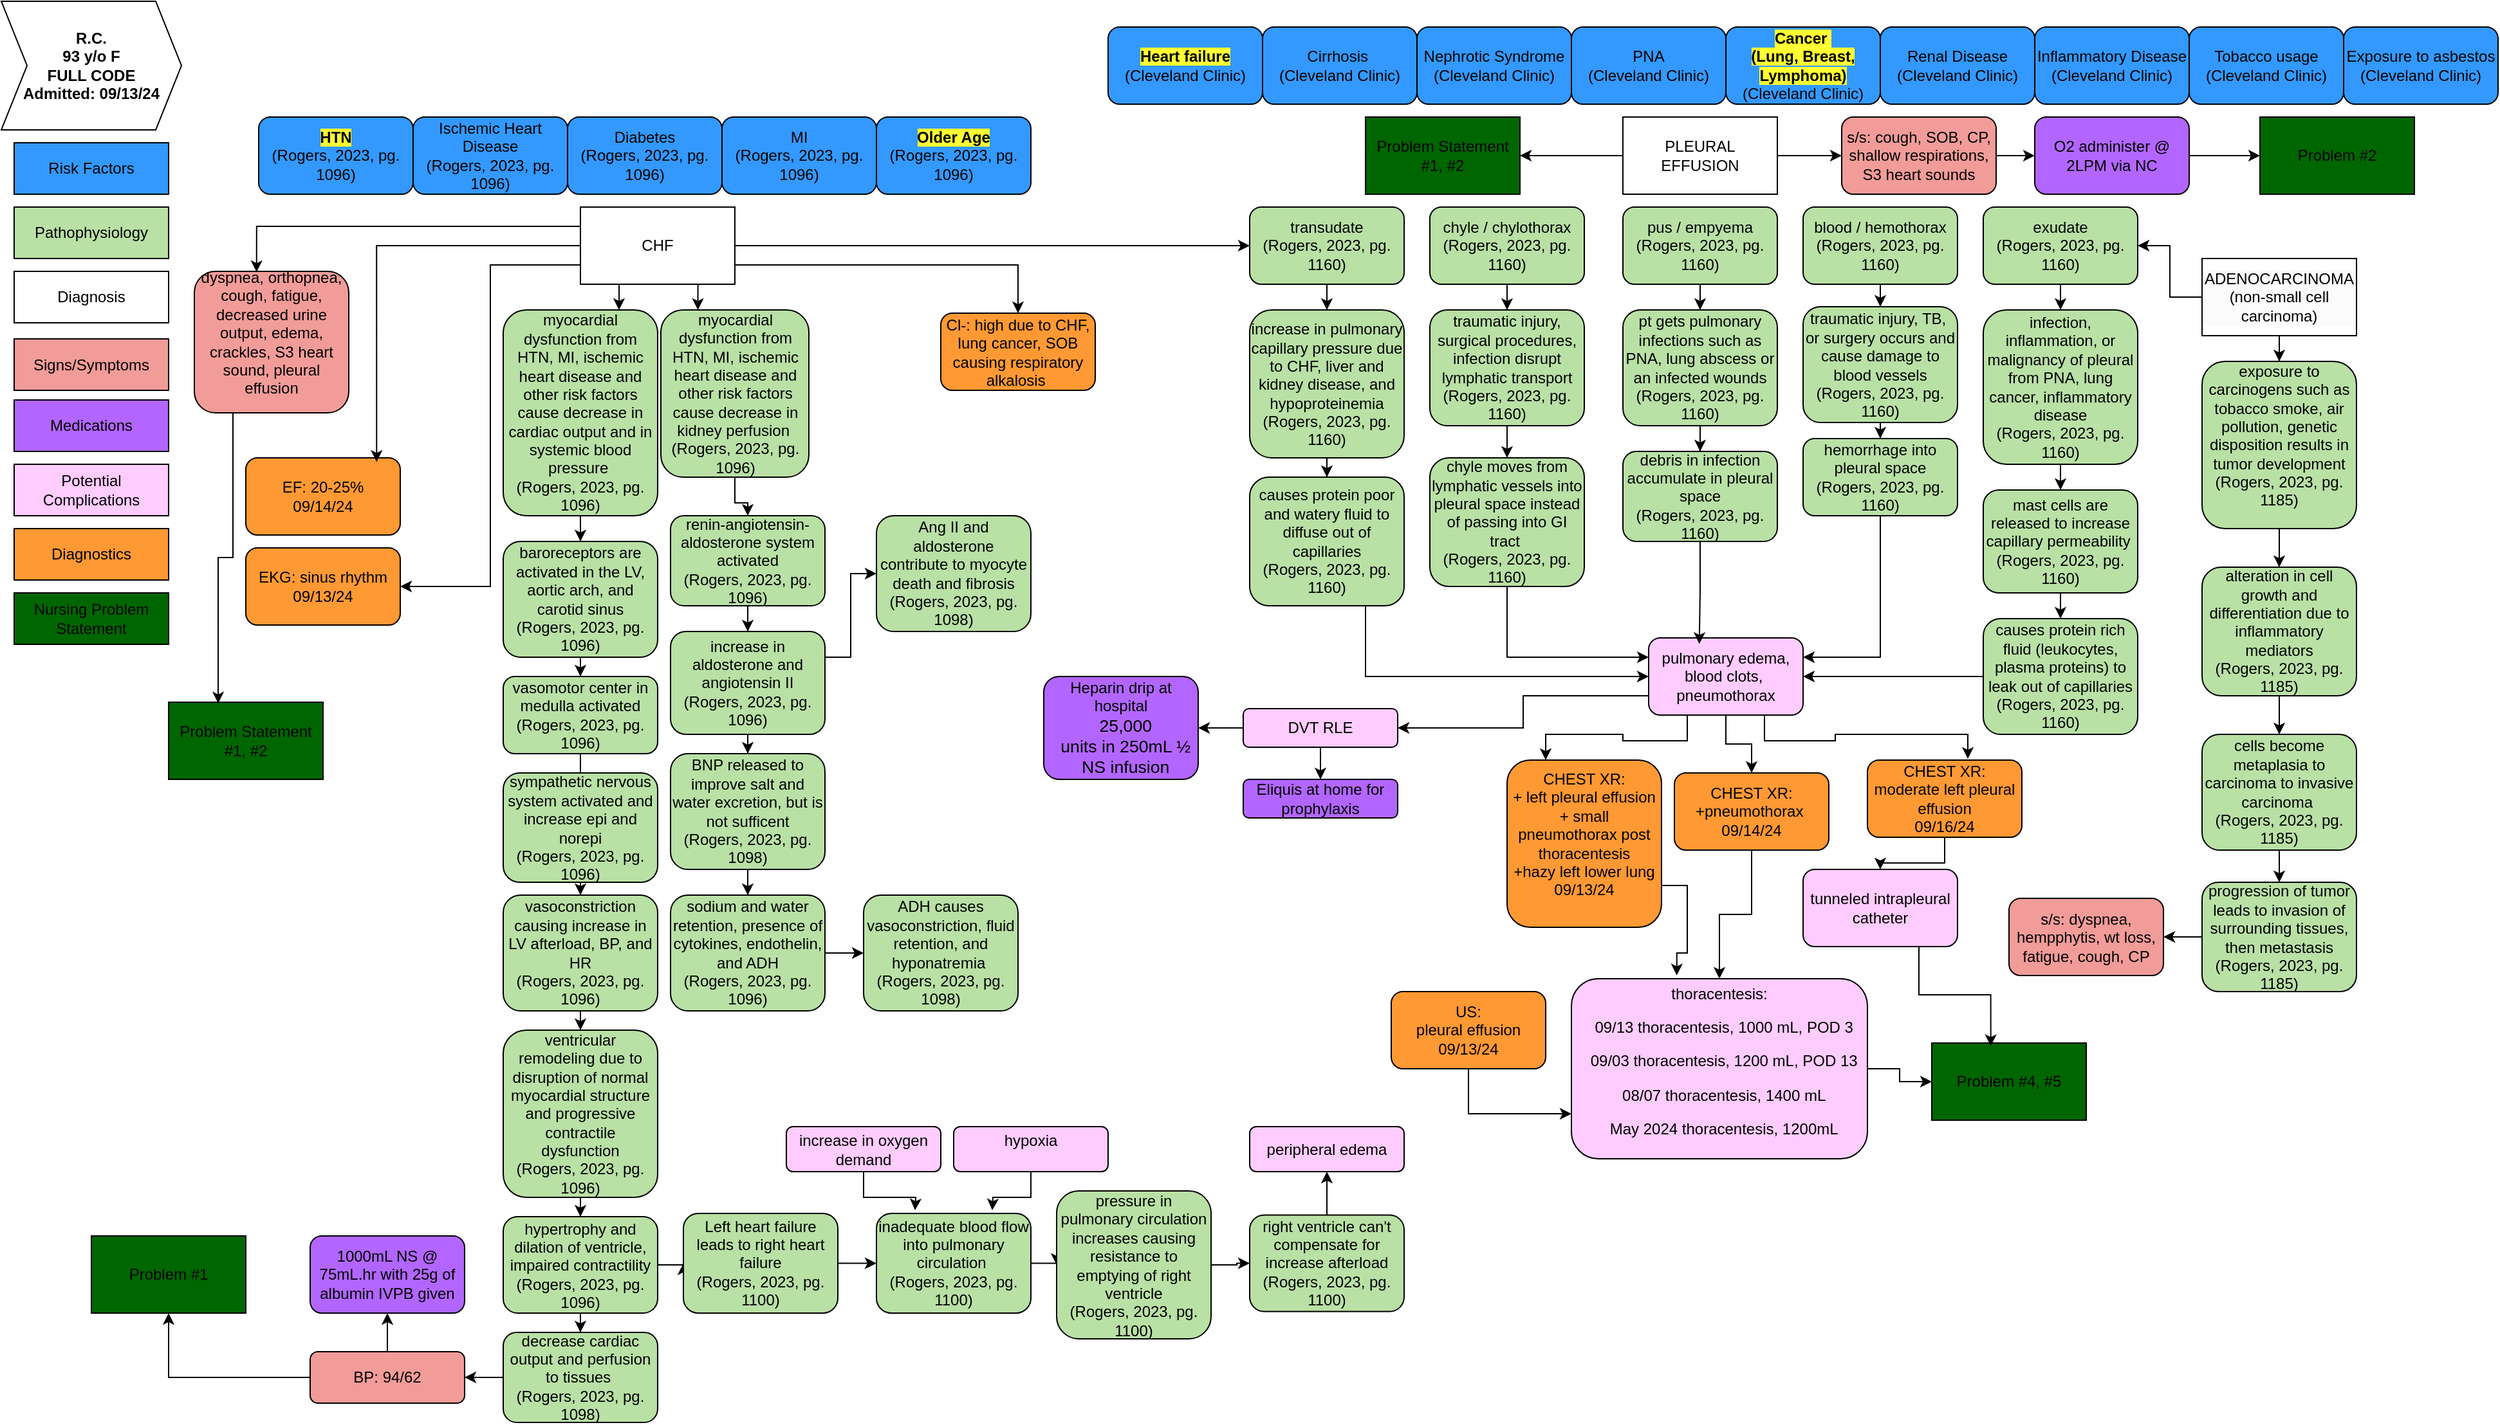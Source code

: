 <mxfile version="24.7.16">
  <diagram name="Page-1" id="3yuMxZYy2RwhIkGAXB6U">
    <mxGraphModel dx="3112" dy="2569" grid="1" gridSize="10" guides="1" tooltips="1" connect="1" arrows="1" fold="1" page="1" pageScale="1" pageWidth="850" pageHeight="1100" math="0" shadow="0">
      <root>
        <mxCell id="0" />
        <mxCell id="1" parent="0" />
        <mxCell id="aEt6CGPvdNkONzkS4FdT-1" value="&lt;b&gt;R.C.&lt;/b&gt;&lt;div&gt;&lt;b&gt;93 y/o F&lt;/b&gt;&lt;/div&gt;&lt;div&gt;&lt;b&gt;FULL CODE&lt;/b&gt;&lt;/div&gt;&lt;div&gt;&lt;b&gt;Admitted: 09/13/24&lt;/b&gt;&lt;/div&gt;" style="shape=step;perimeter=stepPerimeter;whiteSpace=wrap;html=1;fixedSize=1;" vertex="1" parent="1">
          <mxGeometry x="-600" y="-100" width="140" height="100" as="geometry" />
        </mxCell>
        <mxCell id="aEt6CGPvdNkONzkS4FdT-202" value="" style="edgeStyle=orthogonalEdgeStyle;rounded=0;orthogonalLoop=1;jettySize=auto;html=1;" edge="1" parent="1" source="aEt6CGPvdNkONzkS4FdT-2" target="aEt6CGPvdNkONzkS4FdT-193">
          <mxGeometry relative="1" as="geometry" />
        </mxCell>
        <mxCell id="aEt6CGPvdNkONzkS4FdT-210" value="" style="edgeStyle=orthogonalEdgeStyle;rounded=0;orthogonalLoop=1;jettySize=auto;html=1;" edge="1" parent="1" source="aEt6CGPvdNkONzkS4FdT-2" target="aEt6CGPvdNkONzkS4FdT-209">
          <mxGeometry relative="1" as="geometry" />
        </mxCell>
        <mxCell id="aEt6CGPvdNkONzkS4FdT-2" value="PLEURAL EFFUSION" style="rounded=0;whiteSpace=wrap;html=1;" vertex="1" parent="1">
          <mxGeometry x="660" y="-10" width="120" height="60" as="geometry" />
        </mxCell>
        <mxCell id="aEt6CGPvdNkONzkS4FdT-3" value="Risk Factors" style="rounded=0;whiteSpace=wrap;html=1;fillColor=#3399FF;" vertex="1" parent="1">
          <mxGeometry x="-590" y="10" width="120" height="40" as="geometry" />
        </mxCell>
        <mxCell id="aEt6CGPvdNkONzkS4FdT-4" value="Pathophysiology" style="rounded=0;whiteSpace=wrap;html=1;fillColor=#B9E0A5;" vertex="1" parent="1">
          <mxGeometry x="-590" y="60" width="120" height="40" as="geometry" />
        </mxCell>
        <mxCell id="aEt6CGPvdNkONzkS4FdT-5" value="Signs/Symptoms" style="rounded=0;whiteSpace=wrap;html=1;fillColor=#F19C99;" vertex="1" parent="1">
          <mxGeometry x="-590" y="162.5" width="120" height="40" as="geometry" />
        </mxCell>
        <mxCell id="aEt6CGPvdNkONzkS4FdT-6" value="Diagnosis" style="rounded=0;whiteSpace=wrap;html=1;" vertex="1" parent="1">
          <mxGeometry x="-590" y="110" width="120" height="40" as="geometry" />
        </mxCell>
        <mxCell id="aEt6CGPvdNkONzkS4FdT-7" value="Medications" style="rounded=0;whiteSpace=wrap;html=1;fillColor=#B266FF;" vertex="1" parent="1">
          <mxGeometry x="-590" y="210" width="120" height="40" as="geometry" />
        </mxCell>
        <mxCell id="aEt6CGPvdNkONzkS4FdT-8" value="Potential Complications" style="rounded=0;whiteSpace=wrap;html=1;fillColor=#FFCCFF;" vertex="1" parent="1">
          <mxGeometry x="-590" y="260" width="120" height="40" as="geometry" />
        </mxCell>
        <mxCell id="aEt6CGPvdNkONzkS4FdT-9" value="Nursing Problem Statement" style="rounded=0;whiteSpace=wrap;html=1;fillColor=#006600;" vertex="1" parent="1">
          <mxGeometry x="-590" y="360" width="120" height="40" as="geometry" />
        </mxCell>
        <mxCell id="aEt6CGPvdNkONzkS4FdT-10" value="&lt;b style=&quot;background-color: rgb(255, 255, 51);&quot;&gt;Heart failure&lt;/b&gt;&lt;div&gt;(Cleveland Clinic)&lt;br&gt;&lt;/div&gt;" style="rounded=1;whiteSpace=wrap;html=1;fillColor=#3399FF;" vertex="1" parent="1">
          <mxGeometry x="260" y="-80" width="120" height="60" as="geometry" />
        </mxCell>
        <mxCell id="aEt6CGPvdNkONzkS4FdT-109" value="" style="edgeStyle=orthogonalEdgeStyle;rounded=0;orthogonalLoop=1;jettySize=auto;html=1;" edge="1" parent="1" source="aEt6CGPvdNkONzkS4FdT-11" target="aEt6CGPvdNkONzkS4FdT-64">
          <mxGeometry relative="1" as="geometry" />
        </mxCell>
        <mxCell id="aEt6CGPvdNkONzkS4FdT-11" value="transudate&lt;div&gt;(Rogers, 2023, pg. 1160)&lt;br&gt;&lt;/div&gt;" style="rounded=1;whiteSpace=wrap;html=1;fillColor=#B9E0A5;" vertex="1" parent="1">
          <mxGeometry x="370" y="60" width="120" height="60" as="geometry" />
        </mxCell>
        <mxCell id="aEt6CGPvdNkONzkS4FdT-111" value="" style="edgeStyle=orthogonalEdgeStyle;rounded=0;orthogonalLoop=1;jettySize=auto;html=1;" edge="1" parent="1" source="aEt6CGPvdNkONzkS4FdT-12" target="aEt6CGPvdNkONzkS4FdT-66">
          <mxGeometry relative="1" as="geometry" />
        </mxCell>
        <mxCell id="aEt6CGPvdNkONzkS4FdT-12" value="exudate&lt;div&gt;(Rogers, 2023, pg. 1160)&lt;br&gt;&lt;/div&gt;" style="rounded=1;whiteSpace=wrap;html=1;fillColor=#B9E0A5;" vertex="1" parent="1">
          <mxGeometry x="940" y="60" width="120" height="60" as="geometry" />
        </mxCell>
        <mxCell id="aEt6CGPvdNkONzkS4FdT-114" value="" style="edgeStyle=orthogonalEdgeStyle;rounded=0;orthogonalLoop=1;jettySize=auto;html=1;" edge="1" parent="1" source="aEt6CGPvdNkONzkS4FdT-13" target="aEt6CGPvdNkONzkS4FdT-69">
          <mxGeometry relative="1" as="geometry" />
        </mxCell>
        <mxCell id="aEt6CGPvdNkONzkS4FdT-13" value="pus / empyema&lt;div&gt;(Rogers, 2023, pg. 1160)&lt;br&gt;&lt;/div&gt;" style="rounded=1;whiteSpace=wrap;html=1;fillColor=#B9E0A5;" vertex="1" parent="1">
          <mxGeometry x="660" y="60" width="120" height="60" as="geometry" />
        </mxCell>
        <mxCell id="aEt6CGPvdNkONzkS4FdT-116" value="" style="edgeStyle=orthogonalEdgeStyle;rounded=0;orthogonalLoop=1;jettySize=auto;html=1;" edge="1" parent="1" source="aEt6CGPvdNkONzkS4FdT-14" target="aEt6CGPvdNkONzkS4FdT-71">
          <mxGeometry relative="1" as="geometry" />
        </mxCell>
        <mxCell id="aEt6CGPvdNkONzkS4FdT-14" value="blood / hemothorax&lt;div&gt;(Rogers, 2023, pg. 1160)&lt;br&gt;&lt;/div&gt;" style="rounded=1;whiteSpace=wrap;html=1;fillColor=#B9E0A5;" vertex="1" parent="1">
          <mxGeometry x="800" y="60" width="120" height="60" as="geometry" />
        </mxCell>
        <mxCell id="aEt6CGPvdNkONzkS4FdT-118" value="" style="edgeStyle=orthogonalEdgeStyle;rounded=0;orthogonalLoop=1;jettySize=auto;html=1;" edge="1" parent="1" source="aEt6CGPvdNkONzkS4FdT-15" target="aEt6CGPvdNkONzkS4FdT-73">
          <mxGeometry relative="1" as="geometry" />
        </mxCell>
        <mxCell id="aEt6CGPvdNkONzkS4FdT-15" value="chyle / chylothorax&lt;div&gt;(Rogers, 2023, pg. 1160)&lt;br&gt;&lt;/div&gt;" style="rounded=1;whiteSpace=wrap;html=1;fillColor=#B9E0A5;" vertex="1" parent="1">
          <mxGeometry x="510" y="60" width="120" height="60" as="geometry" />
        </mxCell>
        <mxCell id="aEt6CGPvdNkONzkS4FdT-16" value="Cirrhosis&amp;nbsp;&lt;div&gt;(Cleveland Clinic)&lt;br&gt;&lt;/div&gt;" style="rounded=1;whiteSpace=wrap;html=1;fillColor=#3399FF;" vertex="1" parent="1">
          <mxGeometry x="380" y="-80" width="120" height="60" as="geometry" />
        </mxCell>
        <mxCell id="aEt6CGPvdNkONzkS4FdT-17" value="Nephrotic Syndrome&lt;div&gt;(Cleveland Clinic)&lt;br&gt;&lt;/div&gt;" style="rounded=1;whiteSpace=wrap;html=1;fillColor=#3399FF;" vertex="1" parent="1">
          <mxGeometry x="500" y="-80" width="120" height="60" as="geometry" />
        </mxCell>
        <mxCell id="aEt6CGPvdNkONzkS4FdT-18" value="PNA&lt;div&gt;(Cleveland Clinic)&lt;br&gt;&lt;/div&gt;" style="rounded=1;whiteSpace=wrap;html=1;fillColor=#3399FF;" vertex="1" parent="1">
          <mxGeometry x="620" y="-80" width="120" height="60" as="geometry" />
        </mxCell>
        <mxCell id="aEt6CGPvdNkONzkS4FdT-19" value="&lt;b style=&quot;background-color: rgb(255, 255, 51);&quot;&gt;Cancer&amp;nbsp;&lt;/b&gt;&lt;div&gt;&lt;b style=&quot;background-color: rgb(255, 255, 51);&quot;&gt;(Lung, Breast, Lymphoma)&lt;/b&gt;&lt;/div&gt;&lt;div&gt;(Cleveland Clinic)&lt;br&gt;&lt;/div&gt;" style="rounded=1;whiteSpace=wrap;html=1;fillColor=#3399FF;" vertex="1" parent="1">
          <mxGeometry x="740" y="-80" width="120" height="60" as="geometry" />
        </mxCell>
        <mxCell id="aEt6CGPvdNkONzkS4FdT-20" value="Renal Disease&lt;div&gt;(Cleveland Clinic)&lt;br&gt;&lt;/div&gt;" style="rounded=1;whiteSpace=wrap;html=1;fillColor=#3399FF;" vertex="1" parent="1">
          <mxGeometry x="860" y="-80" width="120" height="60" as="geometry" />
        </mxCell>
        <mxCell id="aEt6CGPvdNkONzkS4FdT-21" value="Inflammatory Disease&lt;div&gt;(Cleveland Clinic)&lt;br&gt;&lt;/div&gt;" style="rounded=1;whiteSpace=wrap;html=1;fillColor=#3399FF;" vertex="1" parent="1">
          <mxGeometry x="980" y="-80" width="120" height="60" as="geometry" />
        </mxCell>
        <mxCell id="aEt6CGPvdNkONzkS4FdT-22" value="Tobacco usage&lt;div&gt;(Cleveland Clinic)&lt;/div&gt;" style="rounded=1;whiteSpace=wrap;html=1;fillColor=#3399FF;" vertex="1" parent="1">
          <mxGeometry x="1100" y="-80" width="120" height="60" as="geometry" />
        </mxCell>
        <mxCell id="aEt6CGPvdNkONzkS4FdT-23" value="Exposure to asbestos&lt;div&gt;(Cleveland Clinic)&lt;br&gt;&lt;/div&gt;" style="rounded=1;whiteSpace=wrap;html=1;fillColor=#3399FF;" vertex="1" parent="1">
          <mxGeometry x="1220" y="-80" width="120" height="60" as="geometry" />
        </mxCell>
        <mxCell id="aEt6CGPvdNkONzkS4FdT-125" value="" style="edgeStyle=orthogonalEdgeStyle;rounded=0;orthogonalLoop=1;jettySize=auto;html=1;" edge="1" parent="1" source="aEt6CGPvdNkONzkS4FdT-26" target="aEt6CGPvdNkONzkS4FdT-29">
          <mxGeometry relative="1" as="geometry" />
        </mxCell>
        <mxCell id="aEt6CGPvdNkONzkS4FdT-26" value="exposure to carcinogens such as tobacco smoke, air pollution, genetic disposition results in tumor development&lt;div&gt;(Rogers, 2023, pg. 1185)&lt;br&gt;&lt;div&gt;&lt;br&gt;&lt;/div&gt;&lt;/div&gt;" style="rounded=1;whiteSpace=wrap;html=1;fillColor=#B9E0A5;" vertex="1" parent="1">
          <mxGeometry x="1110" y="180" width="120" height="130" as="geometry" />
        </mxCell>
        <mxCell id="aEt6CGPvdNkONzkS4FdT-126" style="edgeStyle=orthogonalEdgeStyle;rounded=0;orthogonalLoop=1;jettySize=auto;html=1;" edge="1" parent="1" source="aEt6CGPvdNkONzkS4FdT-29" target="aEt6CGPvdNkONzkS4FdT-30">
          <mxGeometry relative="1" as="geometry" />
        </mxCell>
        <mxCell id="aEt6CGPvdNkONzkS4FdT-29" value="alteration in cell growth and differentiation due to inflammatory mediators&lt;div&gt;(Rogers, 2023, pg. 1185)&lt;br&gt;&lt;/div&gt;" style="rounded=1;whiteSpace=wrap;html=1;fillColor=#B9E0A5;" vertex="1" parent="1">
          <mxGeometry x="1110" y="340" width="120" height="100" as="geometry" />
        </mxCell>
        <mxCell id="aEt6CGPvdNkONzkS4FdT-127" value="" style="edgeStyle=orthogonalEdgeStyle;rounded=0;orthogonalLoop=1;jettySize=auto;html=1;" edge="1" parent="1" source="aEt6CGPvdNkONzkS4FdT-30" target="aEt6CGPvdNkONzkS4FdT-31">
          <mxGeometry relative="1" as="geometry" />
        </mxCell>
        <mxCell id="aEt6CGPvdNkONzkS4FdT-30" value="cells become metaplasia to carcinoma to invasive carcinoma&amp;nbsp;&lt;div&gt;(Rogers, 2023, pg. 1185)&lt;br&gt;&lt;/div&gt;" style="rounded=1;whiteSpace=wrap;html=1;fillColor=#B9E0A5;" vertex="1" parent="1">
          <mxGeometry x="1110" y="470" width="120" height="90" as="geometry" />
        </mxCell>
        <mxCell id="aEt6CGPvdNkONzkS4FdT-35" value="" style="edgeStyle=orthogonalEdgeStyle;rounded=0;orthogonalLoop=1;jettySize=auto;html=1;" edge="1" parent="1" source="aEt6CGPvdNkONzkS4FdT-31" target="aEt6CGPvdNkONzkS4FdT-34">
          <mxGeometry relative="1" as="geometry" />
        </mxCell>
        <mxCell id="aEt6CGPvdNkONzkS4FdT-31" value="progression of tumor leads to invasion of surrounding tissues, then metastasis&lt;div&gt;(Rogers, 2023, pg. 1185)&lt;br&gt;&lt;/div&gt;" style="rounded=1;whiteSpace=wrap;html=1;fillColor=#B9E0A5;" vertex="1" parent="1">
          <mxGeometry x="1110" y="585" width="120" height="85" as="geometry" />
        </mxCell>
        <mxCell id="aEt6CGPvdNkONzkS4FdT-34" value="s/s: dyspnea, hempphytis, wt loss, fatigue, cough, CP" style="rounded=1;whiteSpace=wrap;html=1;fillColor=#F19C99;" vertex="1" parent="1">
          <mxGeometry x="960" y="597.5" width="120" height="60" as="geometry" />
        </mxCell>
        <mxCell id="aEt6CGPvdNkONzkS4FdT-88" value="" style="edgeStyle=orthogonalEdgeStyle;rounded=0;orthogonalLoop=1;jettySize=auto;html=1;" edge="1" parent="1" source="aEt6CGPvdNkONzkS4FdT-40" target="aEt6CGPvdNkONzkS4FdT-41">
          <mxGeometry relative="1" as="geometry" />
        </mxCell>
        <mxCell id="aEt6CGPvdNkONzkS4FdT-39" value="myocardial dysfunction from HTN, MI, ischemic heart disease and other risk factors cause decrease in cardiac output and in systemic blood pressure&amp;nbsp;&lt;div&gt;(Rogers, 2023, pg. 1096)&lt;/div&gt;" style="rounded=1;whiteSpace=wrap;html=1;fillColor=#B9E0A5;" vertex="1" parent="1">
          <mxGeometry x="-210" y="140" width="120" height="160" as="geometry" />
        </mxCell>
        <mxCell id="aEt6CGPvdNkONzkS4FdT-91" value="" style="edgeStyle=orthogonalEdgeStyle;rounded=0;orthogonalLoop=1;jettySize=auto;html=1;" edge="1" parent="1" source="aEt6CGPvdNkONzkS4FdT-41" target="aEt6CGPvdNkONzkS4FdT-47">
          <mxGeometry relative="1" as="geometry" />
        </mxCell>
        <mxCell id="aEt6CGPvdNkONzkS4FdT-41" value="vasomotor center in medulla activated&lt;div&gt;(Rogers, 2023, pg. 1096)&lt;br&gt;&lt;/div&gt;" style="rounded=1;whiteSpace=wrap;html=1;fillColor=#B9E0A5;" vertex="1" parent="1">
          <mxGeometry x="-210" y="425" width="120" height="60" as="geometry" />
        </mxCell>
        <mxCell id="aEt6CGPvdNkONzkS4FdT-42" value="sympathetic nervous system activated and increase epi and norepi&lt;div&gt;(Rogers, 2023, pg. 1096)&lt;br&gt;&lt;/div&gt;" style="rounded=1;whiteSpace=wrap;html=1;fillColor=#B9E0A5;" vertex="1" parent="1">
          <mxGeometry x="-210" y="500" width="120" height="85" as="geometry" />
        </mxCell>
        <mxCell id="aEt6CGPvdNkONzkS4FdT-93" value="" style="edgeStyle=orthogonalEdgeStyle;rounded=0;orthogonalLoop=1;jettySize=auto;html=1;" edge="1" parent="1" source="aEt6CGPvdNkONzkS4FdT-43" target="aEt6CGPvdNkONzkS4FdT-44">
          <mxGeometry relative="1" as="geometry" />
        </mxCell>
        <mxCell id="aEt6CGPvdNkONzkS4FdT-43" value="&lt;br&gt;&lt;span style=&quot;color: rgb(0, 0, 0); font-family: Helvetica; font-size: 12px; font-style: normal; font-variant-ligatures: normal; font-variant-caps: normal; font-weight: 400; letter-spacing: normal; orphans: 2; text-align: center; text-indent: 0px; text-transform: none; widows: 2; word-spacing: 0px; -webkit-text-stroke-width: 0px; white-space: normal; text-decoration-thickness: initial; text-decoration-style: initial; text-decoration-color: initial; float: none; display: inline !important;&quot;&gt;myocardial dysfunction from HTN, MI, ischemic heart disease and other risk factors cause decrease in kidney perfusion&amp;nbsp;&lt;/span&gt;&lt;div style=&quot;forced-color-adjust: none; color: rgb(0, 0, 0); font-family: Helvetica; font-size: 12px; font-style: normal; font-variant-ligatures: normal; font-variant-caps: normal; font-weight: 400; letter-spacing: normal; orphans: 2; text-align: center; text-indent: 0px; text-transform: none; widows: 2; word-spacing: 0px; -webkit-text-stroke-width: 0px; white-space: normal; text-decoration-thickness: initial; text-decoration-style: initial; text-decoration-color: initial;&quot;&gt;(Rogers, 2023, pg. 1096)&lt;br&gt;&lt;/div&gt;&lt;div&gt;&lt;br&gt;&lt;/div&gt;" style="rounded=1;whiteSpace=wrap;html=1;fillColor=#B9E0A5;" vertex="1" parent="1">
          <mxGeometry x="-87.5" y="140" width="115" height="130" as="geometry" />
        </mxCell>
        <mxCell id="aEt6CGPvdNkONzkS4FdT-95" value="" style="edgeStyle=orthogonalEdgeStyle;rounded=0;orthogonalLoop=1;jettySize=auto;html=1;" edge="1" parent="1" source="aEt6CGPvdNkONzkS4FdT-44" target="aEt6CGPvdNkONzkS4FdT-45">
          <mxGeometry relative="1" as="geometry" />
        </mxCell>
        <mxCell id="aEt6CGPvdNkONzkS4FdT-44" value="renin-angiotensin-aldosterone system activated&lt;div&gt;(Rogers, 2023, pg. 1096)&lt;br&gt;&lt;/div&gt;" style="rounded=1;whiteSpace=wrap;html=1;fillColor=#B9E0A5;" vertex="1" parent="1">
          <mxGeometry x="-80" y="300" width="120" height="70" as="geometry" />
        </mxCell>
        <mxCell id="aEt6CGPvdNkONzkS4FdT-104" style="edgeStyle=orthogonalEdgeStyle;rounded=0;orthogonalLoop=1;jettySize=auto;html=1;exitX=1;exitY=0.25;exitDx=0;exitDy=0;entryX=0;entryY=0.5;entryDx=0;entryDy=0;" edge="1" parent="1" source="aEt6CGPvdNkONzkS4FdT-45" target="aEt6CGPvdNkONzkS4FdT-52">
          <mxGeometry relative="1" as="geometry" />
        </mxCell>
        <mxCell id="aEt6CGPvdNkONzkS4FdT-105" value="" style="edgeStyle=orthogonalEdgeStyle;rounded=0;orthogonalLoop=1;jettySize=auto;html=1;" edge="1" parent="1" source="aEt6CGPvdNkONzkS4FdT-45" target="aEt6CGPvdNkONzkS4FdT-51">
          <mxGeometry relative="1" as="geometry" />
        </mxCell>
        <mxCell id="aEt6CGPvdNkONzkS4FdT-45" value="increase in aldosterone and angiotensin II&lt;div&gt;(Rogers, 2023, pg. 1096)&lt;br&gt;&lt;/div&gt;" style="rounded=1;whiteSpace=wrap;html=1;fillColor=#B9E0A5;" vertex="1" parent="1">
          <mxGeometry x="-80" y="390" width="120" height="80" as="geometry" />
        </mxCell>
        <mxCell id="aEt6CGPvdNkONzkS4FdT-107" value="" style="edgeStyle=orthogonalEdgeStyle;rounded=0;orthogonalLoop=1;jettySize=auto;html=1;" edge="1" parent="1" source="aEt6CGPvdNkONzkS4FdT-46" target="aEt6CGPvdNkONzkS4FdT-53">
          <mxGeometry relative="1" as="geometry" />
        </mxCell>
        <mxCell id="aEt6CGPvdNkONzkS4FdT-46" value="sodium and water retention, presence of cytokines, endothelin, and ADH&lt;div&gt;(Rogers, 2023, pg. 1096)&lt;br&gt;&lt;/div&gt;" style="rounded=1;whiteSpace=wrap;html=1;fillColor=#B9E0A5;" vertex="1" parent="1">
          <mxGeometry x="-80" y="595" width="120" height="90" as="geometry" />
        </mxCell>
        <mxCell id="aEt6CGPvdNkONzkS4FdT-92" value="" style="edgeStyle=orthogonalEdgeStyle;rounded=0;orthogonalLoop=1;jettySize=auto;html=1;" edge="1" parent="1" source="aEt6CGPvdNkONzkS4FdT-47" target="aEt6CGPvdNkONzkS4FdT-48">
          <mxGeometry relative="1" as="geometry" />
        </mxCell>
        <mxCell id="aEt6CGPvdNkONzkS4FdT-47" value="vasoconstriction&lt;div&gt;causing increase in LV afterload, BP, and HR&lt;/div&gt;&lt;div&gt;(Rogers, 2023, pg. 1096)&lt;br&gt;&lt;/div&gt;" style="rounded=1;whiteSpace=wrap;html=1;fillColor=#B9E0A5;" vertex="1" parent="1">
          <mxGeometry x="-210" y="595" width="120" height="90" as="geometry" />
        </mxCell>
        <mxCell id="aEt6CGPvdNkONzkS4FdT-98" value="" style="edgeStyle=orthogonalEdgeStyle;rounded=0;orthogonalLoop=1;jettySize=auto;html=1;" edge="1" parent="1" source="aEt6CGPvdNkONzkS4FdT-48" target="aEt6CGPvdNkONzkS4FdT-49">
          <mxGeometry relative="1" as="geometry" />
        </mxCell>
        <mxCell id="aEt6CGPvdNkONzkS4FdT-48" value="ventricular remodeling due to disruption of normal myocardial structure and progressive contractile dysfunction&lt;div&gt;(Rogers, 2023, pg. 1096)&lt;br&gt;&lt;/div&gt;" style="rounded=1;whiteSpace=wrap;html=1;fillColor=#B9E0A5;" vertex="1" parent="1">
          <mxGeometry x="-210" y="700" width="120" height="130" as="geometry" />
        </mxCell>
        <mxCell id="aEt6CGPvdNkONzkS4FdT-99" value="" style="edgeStyle=orthogonalEdgeStyle;rounded=0;orthogonalLoop=1;jettySize=auto;html=1;" edge="1" parent="1" source="aEt6CGPvdNkONzkS4FdT-49" target="aEt6CGPvdNkONzkS4FdT-50">
          <mxGeometry relative="1" as="geometry" />
        </mxCell>
        <mxCell id="aEt6CGPvdNkONzkS4FdT-128" value="" style="edgeStyle=orthogonalEdgeStyle;rounded=0;orthogonalLoop=1;jettySize=auto;html=1;" edge="1" parent="1" source="aEt6CGPvdNkONzkS4FdT-49" target="aEt6CGPvdNkONzkS4FdT-56">
          <mxGeometry relative="1" as="geometry" />
        </mxCell>
        <mxCell id="aEt6CGPvdNkONzkS4FdT-49" value="hypertrophy and dilation of ventricle, impaired contractility&lt;div&gt;(Rogers, 2023, pg. 1096)&lt;br&gt;&lt;/div&gt;" style="rounded=1;whiteSpace=wrap;html=1;fillColor=#B9E0A5;" vertex="1" parent="1">
          <mxGeometry x="-210" y="845" width="120" height="75" as="geometry" />
        </mxCell>
        <mxCell id="aEt6CGPvdNkONzkS4FdT-141" value="" style="edgeStyle=orthogonalEdgeStyle;rounded=0;orthogonalLoop=1;jettySize=auto;html=1;" edge="1" parent="1" source="aEt6CGPvdNkONzkS4FdT-50" target="aEt6CGPvdNkONzkS4FdT-102">
          <mxGeometry relative="1" as="geometry" />
        </mxCell>
        <mxCell id="aEt6CGPvdNkONzkS4FdT-50" value="decrease cardiac output and perfusion to tissues&amp;nbsp;&lt;div&gt;(Rogers, 2023, pg. 1098)&lt;br&gt;&lt;/div&gt;" style="rounded=1;whiteSpace=wrap;html=1;fillColor=#B9E0A5;" vertex="1" parent="1">
          <mxGeometry x="-210" y="935" width="120" height="70" as="geometry" />
        </mxCell>
        <mxCell id="aEt6CGPvdNkONzkS4FdT-106" value="" style="edgeStyle=orthogonalEdgeStyle;rounded=0;orthogonalLoop=1;jettySize=auto;html=1;" edge="1" parent="1" source="aEt6CGPvdNkONzkS4FdT-51" target="aEt6CGPvdNkONzkS4FdT-46">
          <mxGeometry relative="1" as="geometry" />
        </mxCell>
        <mxCell id="aEt6CGPvdNkONzkS4FdT-51" value="BNP released to improve salt and water excretion, but is not sufficent&lt;div&gt;(Rogers, 2023, pg. 1098)&lt;br&gt;&lt;/div&gt;" style="rounded=1;whiteSpace=wrap;html=1;fillColor=#B9E0A5;" vertex="1" parent="1">
          <mxGeometry x="-80" y="485" width="120" height="90" as="geometry" />
        </mxCell>
        <mxCell id="aEt6CGPvdNkONzkS4FdT-52" value="Ang II and aldosterone contribute to myocyte death and fibrosis&lt;div&gt;(Rogers, 2023, pg. 1098)&lt;br&gt;&lt;/div&gt;" style="rounded=1;whiteSpace=wrap;html=1;fillColor=#B9E0A5;" vertex="1" parent="1">
          <mxGeometry x="80" y="300" width="120" height="90" as="geometry" />
        </mxCell>
        <mxCell id="aEt6CGPvdNkONzkS4FdT-53" value="ADH causes vasoconstriction, fluid retention, and hyponatremia&amp;nbsp;&lt;div&gt;(Rogers, 2023, pg. 1098)&lt;br&gt;&lt;/div&gt;" style="rounded=1;whiteSpace=wrap;html=1;fillColor=#B9E0A5;" vertex="1" parent="1">
          <mxGeometry x="70" y="595" width="120" height="90" as="geometry" />
        </mxCell>
        <mxCell id="aEt6CGPvdNkONzkS4FdT-54" value="dyspnea, orthopnea, cough, fatigue, decreased urine output, edema, crackles, S3 heart sound, pleural effusion&lt;div&gt;&lt;br&gt;&lt;/div&gt;" style="rounded=1;whiteSpace=wrap;html=1;fillColor=#F19C99;" vertex="1" parent="1">
          <mxGeometry x="-450" y="110" width="120" height="110" as="geometry" />
        </mxCell>
        <mxCell id="aEt6CGPvdNkONzkS4FdT-129" value="" style="edgeStyle=orthogonalEdgeStyle;rounded=0;orthogonalLoop=1;jettySize=auto;html=1;" edge="1" parent="1" source="aEt6CGPvdNkONzkS4FdT-56" target="aEt6CGPvdNkONzkS4FdT-57">
          <mxGeometry relative="1" as="geometry" />
        </mxCell>
        <mxCell id="aEt6CGPvdNkONzkS4FdT-56" value="Left heart failure leads to right heart failure&lt;div&gt;(Rogers, 2023, pg. 1100)&lt;br&gt;&lt;/div&gt;" style="rounded=1;whiteSpace=wrap;html=1;fillColor=#B9E0A5;" vertex="1" parent="1">
          <mxGeometry x="-70" y="842.5" width="120" height="77.5" as="geometry" />
        </mxCell>
        <mxCell id="aEt6CGPvdNkONzkS4FdT-130" value="" style="edgeStyle=orthogonalEdgeStyle;rounded=0;orthogonalLoop=1;jettySize=auto;html=1;" edge="1" parent="1" source="aEt6CGPvdNkONzkS4FdT-57" target="aEt6CGPvdNkONzkS4FdT-58">
          <mxGeometry relative="1" as="geometry" />
        </mxCell>
        <mxCell id="aEt6CGPvdNkONzkS4FdT-57" value="inadequate blood flow into pulmonary circulation&amp;nbsp;&lt;div&gt;(Rogers, 2023, pg. 1100)&lt;br&gt;&lt;/div&gt;" style="rounded=1;whiteSpace=wrap;html=1;fillColor=#B9E0A5;" vertex="1" parent="1">
          <mxGeometry x="80" y="842.5" width="120" height="77.5" as="geometry" />
        </mxCell>
        <mxCell id="aEt6CGPvdNkONzkS4FdT-131" value="" style="edgeStyle=orthogonalEdgeStyle;rounded=0;orthogonalLoop=1;jettySize=auto;html=1;" edge="1" parent="1" source="aEt6CGPvdNkONzkS4FdT-58" target="aEt6CGPvdNkONzkS4FdT-59">
          <mxGeometry relative="1" as="geometry" />
        </mxCell>
        <mxCell id="aEt6CGPvdNkONzkS4FdT-58" value="pressure in pulmonary circulation increases causing resistance to emptying of right ventricle&lt;div&gt;(Rogers, 2023, pg. 1100)&lt;br&gt;&lt;/div&gt;" style="rounded=1;whiteSpace=wrap;html=1;fillColor=#B9E0A5;" vertex="1" parent="1">
          <mxGeometry x="220" y="825" width="120" height="115" as="geometry" />
        </mxCell>
        <mxCell id="aEt6CGPvdNkONzkS4FdT-132" value="" style="edgeStyle=orthogonalEdgeStyle;rounded=0;orthogonalLoop=1;jettySize=auto;html=1;" edge="1" parent="1" source="aEt6CGPvdNkONzkS4FdT-59" target="aEt6CGPvdNkONzkS4FdT-61">
          <mxGeometry relative="1" as="geometry" />
        </mxCell>
        <mxCell id="aEt6CGPvdNkONzkS4FdT-59" value="right ventricle can&#39;t compensate for increase afterload&lt;div&gt;(Rogers, 2023, pg. 1100)&lt;br&gt;&lt;/div&gt;" style="rounded=1;whiteSpace=wrap;html=1;fillColor=#B9E0A5;" vertex="1" parent="1">
          <mxGeometry x="370" y="843.75" width="120" height="75" as="geometry" />
        </mxCell>
        <mxCell id="aEt6CGPvdNkONzkS4FdT-61" value="peripheral edema" style="rounded=1;whiteSpace=wrap;html=1;fillColor=#FFCCFF;" vertex="1" parent="1">
          <mxGeometry x="370" y="775" width="120" height="35" as="geometry" />
        </mxCell>
        <mxCell id="aEt6CGPvdNkONzkS4FdT-133" style="edgeStyle=orthogonalEdgeStyle;rounded=0;orthogonalLoop=1;jettySize=auto;html=1;exitX=0.5;exitY=1;exitDx=0;exitDy=0;" edge="1" parent="1" source="aEt6CGPvdNkONzkS4FdT-62">
          <mxGeometry relative="1" as="geometry">
            <mxPoint x="110" y="840" as="targetPoint" />
          </mxGeometry>
        </mxCell>
        <mxCell id="aEt6CGPvdNkONzkS4FdT-62" value="increase in oxygen demand" style="rounded=1;whiteSpace=wrap;html=1;fillColor=#FFCCFF;" vertex="1" parent="1">
          <mxGeometry x="10" y="775" width="120" height="35" as="geometry" />
        </mxCell>
        <mxCell id="aEt6CGPvdNkONzkS4FdT-134" style="edgeStyle=orthogonalEdgeStyle;rounded=0;orthogonalLoop=1;jettySize=auto;html=1;exitX=0.5;exitY=1;exitDx=0;exitDy=0;" edge="1" parent="1" source="aEt6CGPvdNkONzkS4FdT-63">
          <mxGeometry relative="1" as="geometry">
            <mxPoint x="170" y="840" as="targetPoint" />
          </mxGeometry>
        </mxCell>
        <mxCell id="aEt6CGPvdNkONzkS4FdT-63" value="hypoxia&lt;div&gt;&lt;br&gt;&lt;/div&gt;" style="rounded=1;whiteSpace=wrap;html=1;fillColor=#FFCCFF;" vertex="1" parent="1">
          <mxGeometry x="140" y="775" width="120" height="35" as="geometry" />
        </mxCell>
        <mxCell id="aEt6CGPvdNkONzkS4FdT-110" value="" style="edgeStyle=orthogonalEdgeStyle;rounded=0;orthogonalLoop=1;jettySize=auto;html=1;" edge="1" parent="1" source="aEt6CGPvdNkONzkS4FdT-64" target="aEt6CGPvdNkONzkS4FdT-65">
          <mxGeometry relative="1" as="geometry" />
        </mxCell>
        <mxCell id="aEt6CGPvdNkONzkS4FdT-64" value="increase in pulmonary capillary pressure due to CHF, liver and kidney disease, and hypoproteinemia&lt;div&gt;(Rogers, 2023, pg. 1160)&lt;br&gt;&lt;/div&gt;" style="rounded=1;whiteSpace=wrap;html=1;fillColor=#B9E0A5;" vertex="1" parent="1">
          <mxGeometry x="370" y="140" width="120" height="115" as="geometry" />
        </mxCell>
        <mxCell id="aEt6CGPvdNkONzkS4FdT-198" style="edgeStyle=orthogonalEdgeStyle;rounded=0;orthogonalLoop=1;jettySize=auto;html=1;exitX=0.75;exitY=1;exitDx=0;exitDy=0;entryX=0;entryY=0.5;entryDx=0;entryDy=0;" edge="1" parent="1" source="aEt6CGPvdNkONzkS4FdT-65" target="aEt6CGPvdNkONzkS4FdT-172">
          <mxGeometry relative="1" as="geometry" />
        </mxCell>
        <mxCell id="aEt6CGPvdNkONzkS4FdT-65" value="&lt;br&gt;&lt;span style=&quot;color: rgb(0, 0, 0); font-family: Helvetica; font-size: 12px; font-style: normal; font-variant-ligatures: normal; font-variant-caps: normal; font-weight: 400; letter-spacing: normal; orphans: 2; text-align: center; text-indent: 0px; text-transform: none; widows: 2; word-spacing: 0px; -webkit-text-stroke-width: 0px; white-space: normal; text-decoration-thickness: initial; text-decoration-style: initial; text-decoration-color: initial; float: none; display: inline !important;&quot;&gt;causes protein poor and watery fluid to diffuse out of capillaries&lt;/span&gt;&lt;div style=&quot;forced-color-adjust: none; color: rgb(0, 0, 0); font-family: Helvetica; font-size: 12px; font-style: normal; font-variant-ligatures: normal; font-variant-caps: normal; font-weight: 400; letter-spacing: normal; orphans: 2; text-align: center; text-indent: 0px; text-transform: none; widows: 2; word-spacing: 0px; -webkit-text-stroke-width: 0px; white-space: normal; text-decoration-thickness: initial; text-decoration-style: initial; text-decoration-color: initial;&quot;&gt;(Rogers, 2023, pg. 1160)&lt;br&gt;&lt;/div&gt;&lt;div&gt;&lt;br&gt;&lt;/div&gt;" style="rounded=1;whiteSpace=wrap;html=1;fillColor=#B9E0A5;" vertex="1" parent="1">
          <mxGeometry x="370" y="270" width="120" height="100" as="geometry" />
        </mxCell>
        <mxCell id="aEt6CGPvdNkONzkS4FdT-112" value="" style="edgeStyle=orthogonalEdgeStyle;rounded=0;orthogonalLoop=1;jettySize=auto;html=1;" edge="1" parent="1" source="aEt6CGPvdNkONzkS4FdT-66" target="aEt6CGPvdNkONzkS4FdT-68">
          <mxGeometry relative="1" as="geometry" />
        </mxCell>
        <mxCell id="aEt6CGPvdNkONzkS4FdT-66" value="infection, inflammation, or malignancy of pleural&lt;div&gt;from PNA, lung cancer, inflammatory disease&lt;/div&gt;&lt;div&gt;(Rogers, 2023, pg. 1160)&lt;br&gt;&lt;/div&gt;" style="rounded=1;whiteSpace=wrap;html=1;fillColor=#B9E0A5;" vertex="1" parent="1">
          <mxGeometry x="940" y="140" width="120" height="120" as="geometry" />
        </mxCell>
        <mxCell id="aEt6CGPvdNkONzkS4FdT-179" value="" style="edgeStyle=orthogonalEdgeStyle;rounded=0;orthogonalLoop=1;jettySize=auto;html=1;" edge="1" parent="1" source="aEt6CGPvdNkONzkS4FdT-67" target="aEt6CGPvdNkONzkS4FdT-172">
          <mxGeometry relative="1" as="geometry" />
        </mxCell>
        <mxCell id="aEt6CGPvdNkONzkS4FdT-67" value="causes protein rich fluid (leukocytes, plasma proteins) to leak out of capillaries&lt;div&gt;(Rogers, 2023, pg. 1160)&lt;br&gt;&lt;/div&gt;" style="rounded=1;whiteSpace=wrap;html=1;fillColor=#B9E0A5;" vertex="1" parent="1">
          <mxGeometry x="940" y="380" width="120" height="90" as="geometry" />
        </mxCell>
        <mxCell id="aEt6CGPvdNkONzkS4FdT-113" value="" style="edgeStyle=orthogonalEdgeStyle;rounded=0;orthogonalLoop=1;jettySize=auto;html=1;" edge="1" parent="1" source="aEt6CGPvdNkONzkS4FdT-68" target="aEt6CGPvdNkONzkS4FdT-67">
          <mxGeometry relative="1" as="geometry" />
        </mxCell>
        <mxCell id="aEt6CGPvdNkONzkS4FdT-68" value="mast cells are released to increase capillary permeability&amp;nbsp;&lt;div&gt;(Rogers, 2023, pg. 1160)&lt;br&gt;&lt;/div&gt;" style="rounded=1;whiteSpace=wrap;html=1;fillColor=#B9E0A5;" vertex="1" parent="1">
          <mxGeometry x="940" y="280" width="120" height="80" as="geometry" />
        </mxCell>
        <mxCell id="aEt6CGPvdNkONzkS4FdT-115" value="" style="edgeStyle=orthogonalEdgeStyle;rounded=0;orthogonalLoop=1;jettySize=auto;html=1;" edge="1" parent="1" source="aEt6CGPvdNkONzkS4FdT-69" target="aEt6CGPvdNkONzkS4FdT-70">
          <mxGeometry relative="1" as="geometry" />
        </mxCell>
        <mxCell id="aEt6CGPvdNkONzkS4FdT-69" value="pt gets pulmonary infections such as PNA, lung abscess or an infected wounds&lt;div&gt;(Rogers, 2023, pg. 1160)&lt;br&gt;&lt;/div&gt;" style="rounded=1;whiteSpace=wrap;html=1;fillColor=#B9E0A5;" vertex="1" parent="1">
          <mxGeometry x="660" y="140" width="120" height="90" as="geometry" />
        </mxCell>
        <mxCell id="aEt6CGPvdNkONzkS4FdT-70" value="debris in infection accumulate in pleural space&lt;div&gt;(Rogers, 2023, pg. 1160)&lt;br&gt;&lt;/div&gt;" style="rounded=1;whiteSpace=wrap;html=1;fillColor=#B9E0A5;" vertex="1" parent="1">
          <mxGeometry x="660" y="250" width="120" height="70" as="geometry" />
        </mxCell>
        <mxCell id="aEt6CGPvdNkONzkS4FdT-117" value="" style="edgeStyle=orthogonalEdgeStyle;rounded=0;orthogonalLoop=1;jettySize=auto;html=1;" edge="1" parent="1" source="aEt6CGPvdNkONzkS4FdT-71" target="aEt6CGPvdNkONzkS4FdT-72">
          <mxGeometry relative="1" as="geometry" />
        </mxCell>
        <mxCell id="aEt6CGPvdNkONzkS4FdT-71" value="traumatic injury, TB,&amp;nbsp; or surgery occurs and cause damage to blood vessels&lt;div&gt;(Rogers, 2023, pg. 1160)&lt;br&gt;&lt;/div&gt;" style="rounded=1;whiteSpace=wrap;html=1;fillColor=#B9E0A5;" vertex="1" parent="1">
          <mxGeometry x="800" y="137.5" width="120" height="90" as="geometry" />
        </mxCell>
        <mxCell id="aEt6CGPvdNkONzkS4FdT-182" style="edgeStyle=orthogonalEdgeStyle;rounded=0;orthogonalLoop=1;jettySize=auto;html=1;exitX=0.5;exitY=1;exitDx=0;exitDy=0;entryX=1;entryY=0.25;entryDx=0;entryDy=0;" edge="1" parent="1" source="aEt6CGPvdNkONzkS4FdT-72" target="aEt6CGPvdNkONzkS4FdT-172">
          <mxGeometry relative="1" as="geometry" />
        </mxCell>
        <mxCell id="aEt6CGPvdNkONzkS4FdT-72" value="hemorrhage into pleural space&lt;div&gt;(Rogers, 2023, pg. 1160)&lt;br&gt;&lt;/div&gt;" style="rounded=1;whiteSpace=wrap;html=1;fillColor=#B9E0A5;" vertex="1" parent="1">
          <mxGeometry x="800" y="240" width="120" height="60" as="geometry" />
        </mxCell>
        <mxCell id="aEt6CGPvdNkONzkS4FdT-119" value="" style="edgeStyle=orthogonalEdgeStyle;rounded=0;orthogonalLoop=1;jettySize=auto;html=1;" edge="1" parent="1" source="aEt6CGPvdNkONzkS4FdT-73" target="aEt6CGPvdNkONzkS4FdT-74">
          <mxGeometry relative="1" as="geometry" />
        </mxCell>
        <mxCell id="aEt6CGPvdNkONzkS4FdT-73" value="traumatic injury, surgical procedures, infection disrupt lymphatic transport&lt;div&gt;(Rogers, 2023, pg. 1160)&lt;br&gt;&lt;/div&gt;" style="rounded=1;whiteSpace=wrap;html=1;fillColor=#B9E0A5;" vertex="1" parent="1">
          <mxGeometry x="510" y="140" width="120" height="90" as="geometry" />
        </mxCell>
        <mxCell id="aEt6CGPvdNkONzkS4FdT-187" style="edgeStyle=orthogonalEdgeStyle;rounded=0;orthogonalLoop=1;jettySize=auto;html=1;exitX=0.5;exitY=1;exitDx=0;exitDy=0;entryX=0;entryY=0.25;entryDx=0;entryDy=0;" edge="1" parent="1" source="aEt6CGPvdNkONzkS4FdT-74" target="aEt6CGPvdNkONzkS4FdT-172">
          <mxGeometry relative="1" as="geometry" />
        </mxCell>
        <mxCell id="aEt6CGPvdNkONzkS4FdT-74" value="chyle moves from lymphatic vessels into pleural space instead of passing into GI tract&amp;nbsp;&lt;div&gt;(Rogers, 2023, pg. 1160)&lt;br&gt;&lt;/div&gt;" style="rounded=1;whiteSpace=wrap;html=1;fillColor=#B9E0A5;" vertex="1" parent="1">
          <mxGeometry x="510" y="255" width="120" height="100" as="geometry" />
        </mxCell>
        <mxCell id="aEt6CGPvdNkONzkS4FdT-86" style="edgeStyle=orthogonalEdgeStyle;rounded=0;orthogonalLoop=1;jettySize=auto;html=1;exitX=0.5;exitY=1;exitDx=0;exitDy=0;entryX=0.25;entryY=0;entryDx=0;entryDy=0;" edge="1" parent="1" source="aEt6CGPvdNkONzkS4FdT-79" target="aEt6CGPvdNkONzkS4FdT-43">
          <mxGeometry relative="1" as="geometry" />
        </mxCell>
        <mxCell id="aEt6CGPvdNkONzkS4FdT-87" style="edgeStyle=orthogonalEdgeStyle;rounded=0;orthogonalLoop=1;jettySize=auto;html=1;exitX=0.5;exitY=1;exitDx=0;exitDy=0;entryX=0.75;entryY=0;entryDx=0;entryDy=0;" edge="1" parent="1" source="aEt6CGPvdNkONzkS4FdT-79" target="aEt6CGPvdNkONzkS4FdT-39">
          <mxGeometry relative="1" as="geometry" />
        </mxCell>
        <mxCell id="aEt6CGPvdNkONzkS4FdT-108" style="edgeStyle=orthogonalEdgeStyle;rounded=0;orthogonalLoop=1;jettySize=auto;html=1;exitX=1;exitY=0.5;exitDx=0;exitDy=0;entryX=0;entryY=0.5;entryDx=0;entryDy=0;" edge="1" parent="1" source="aEt6CGPvdNkONzkS4FdT-79" target="aEt6CGPvdNkONzkS4FdT-11">
          <mxGeometry relative="1" as="geometry" />
        </mxCell>
        <mxCell id="aEt6CGPvdNkONzkS4FdT-165" style="edgeStyle=orthogonalEdgeStyle;rounded=0;orthogonalLoop=1;jettySize=auto;html=1;exitX=1;exitY=0.75;exitDx=0;exitDy=0;" edge="1" parent="1" source="aEt6CGPvdNkONzkS4FdT-79" target="aEt6CGPvdNkONzkS4FdT-143">
          <mxGeometry relative="1" as="geometry" />
        </mxCell>
        <mxCell id="aEt6CGPvdNkONzkS4FdT-170" style="edgeStyle=orthogonalEdgeStyle;rounded=0;orthogonalLoop=1;jettySize=auto;html=1;exitX=0;exitY=0.75;exitDx=0;exitDy=0;entryX=1;entryY=0.5;entryDx=0;entryDy=0;" edge="1" parent="1" source="aEt6CGPvdNkONzkS4FdT-79" target="aEt6CGPvdNkONzkS4FdT-144">
          <mxGeometry relative="1" as="geometry" />
        </mxCell>
        <mxCell id="aEt6CGPvdNkONzkS4FdT-79" value="CHF" style="rounded=0;whiteSpace=wrap;html=1;" vertex="1" parent="1">
          <mxGeometry x="-150" y="60" width="120" height="60" as="geometry" />
        </mxCell>
        <mxCell id="aEt6CGPvdNkONzkS4FdT-80" value="&lt;b style=&quot;background-color: rgb(255, 255, 51);&quot;&gt;HTN&lt;/b&gt;&lt;div&gt;(Rogers, 2023, pg. 1096)&lt;br&gt;&lt;/div&gt;" style="rounded=1;whiteSpace=wrap;html=1;fillColor=#3399FF;" vertex="1" parent="1">
          <mxGeometry x="-400" y="-10" width="120" height="60" as="geometry" />
        </mxCell>
        <mxCell id="aEt6CGPvdNkONzkS4FdT-81" value="Ischemic Heart Disease&lt;div&gt;(Rogers, 2023, pg. 1096)&lt;br&gt;&lt;/div&gt;" style="rounded=1;whiteSpace=wrap;html=1;fillColor=#3399FF;" vertex="1" parent="1">
          <mxGeometry x="-280" y="-10" width="120" height="60" as="geometry" />
        </mxCell>
        <mxCell id="aEt6CGPvdNkONzkS4FdT-82" value="Diabetes&lt;div&gt;(Rogers, 2023, pg. 1096)&lt;br&gt;&lt;/div&gt;" style="rounded=1;whiteSpace=wrap;html=1;fillColor=#3399FF;" vertex="1" parent="1">
          <mxGeometry x="-160" y="-10" width="120" height="60" as="geometry" />
        </mxCell>
        <mxCell id="aEt6CGPvdNkONzkS4FdT-83" value="MI&lt;div&gt;(Rogers, 2023, pg. 1096)&lt;br&gt;&lt;/div&gt;" style="rounded=1;whiteSpace=wrap;html=1;fillColor=#3399FF;" vertex="1" parent="1">
          <mxGeometry x="-40" y="-10" width="120" height="60" as="geometry" />
        </mxCell>
        <mxCell id="aEt6CGPvdNkONzkS4FdT-84" value="&lt;b style=&quot;background-color: rgb(255, 255, 51);&quot;&gt;Older Age&lt;/b&gt;&lt;div&gt;(Rogers, 2023, pg. 1096)&lt;br&gt;&lt;/div&gt;" style="rounded=1;whiteSpace=wrap;html=1;fillColor=#3399FF;" vertex="1" parent="1">
          <mxGeometry x="80" y="-10" width="120" height="60" as="geometry" />
        </mxCell>
        <mxCell id="aEt6CGPvdNkONzkS4FdT-89" value="" style="edgeStyle=orthogonalEdgeStyle;rounded=0;orthogonalLoop=1;jettySize=auto;html=1;" edge="1" parent="1" source="aEt6CGPvdNkONzkS4FdT-39" target="aEt6CGPvdNkONzkS4FdT-40">
          <mxGeometry relative="1" as="geometry">
            <mxPoint x="-150" y="300" as="sourcePoint" />
            <mxPoint x="-160" y="400" as="targetPoint" />
          </mxGeometry>
        </mxCell>
        <mxCell id="aEt6CGPvdNkONzkS4FdT-40" value="baroreceptors are activated in the LV, aortic arch, and carotid sinus&lt;div&gt;(Rogers, 2023, pg. 1096)&lt;br&gt;&lt;/div&gt;" style="rounded=1;whiteSpace=wrap;html=1;fillColor=#B9E0A5;" vertex="1" parent="1">
          <mxGeometry x="-210" y="320" width="120" height="90" as="geometry" />
        </mxCell>
        <mxCell id="aEt6CGPvdNkONzkS4FdT-101" value="EF: 20-25%&lt;div&gt;09/14/24&lt;/div&gt;" style="rounded=1;whiteSpace=wrap;html=1;fillColor=#FF9933;" vertex="1" parent="1">
          <mxGeometry x="-410" y="255" width="120" height="60" as="geometry" />
        </mxCell>
        <mxCell id="aEt6CGPvdNkONzkS4FdT-142" value="" style="edgeStyle=orthogonalEdgeStyle;rounded=0;orthogonalLoop=1;jettySize=auto;html=1;" edge="1" parent="1" source="aEt6CGPvdNkONzkS4FdT-102" target="aEt6CGPvdNkONzkS4FdT-103">
          <mxGeometry relative="1" as="geometry" />
        </mxCell>
        <mxCell id="aEt6CGPvdNkONzkS4FdT-212" style="edgeStyle=orthogonalEdgeStyle;rounded=0;orthogonalLoop=1;jettySize=auto;html=1;exitX=0;exitY=0.5;exitDx=0;exitDy=0;entryX=0.5;entryY=1;entryDx=0;entryDy=0;" edge="1" parent="1" source="aEt6CGPvdNkONzkS4FdT-102" target="aEt6CGPvdNkONzkS4FdT-207">
          <mxGeometry relative="1" as="geometry" />
        </mxCell>
        <mxCell id="aEt6CGPvdNkONzkS4FdT-102" value="BP: 94/62" style="rounded=1;whiteSpace=wrap;html=1;fillColor=#F19C99;" vertex="1" parent="1">
          <mxGeometry x="-360" y="950" width="120" height="40" as="geometry" />
        </mxCell>
        <mxCell id="aEt6CGPvdNkONzkS4FdT-103" value="1000mL NS @ 75mL.hr with 25g of albumin IVPB given" style="rounded=1;whiteSpace=wrap;html=1;fillColor=#B266FF;" vertex="1" parent="1">
          <mxGeometry x="-360" y="860" width="120" height="60" as="geometry" />
        </mxCell>
        <mxCell id="aEt6CGPvdNkONzkS4FdT-123" style="edgeStyle=orthogonalEdgeStyle;rounded=0;orthogonalLoop=1;jettySize=auto;html=1;exitX=0;exitY=0.5;exitDx=0;exitDy=0;entryX=1;entryY=0.5;entryDx=0;entryDy=0;" edge="1" parent="1" source="aEt6CGPvdNkONzkS4FdT-122" target="aEt6CGPvdNkONzkS4FdT-12">
          <mxGeometry relative="1" as="geometry" />
        </mxCell>
        <mxCell id="aEt6CGPvdNkONzkS4FdT-124" value="" style="edgeStyle=orthogonalEdgeStyle;rounded=0;orthogonalLoop=1;jettySize=auto;html=1;" edge="1" parent="1" source="aEt6CGPvdNkONzkS4FdT-122" target="aEt6CGPvdNkONzkS4FdT-26">
          <mxGeometry relative="1" as="geometry" />
        </mxCell>
        <mxCell id="aEt6CGPvdNkONzkS4FdT-122" value="&lt;br&gt;&lt;span style=&quot;color: rgb(0, 0, 0); font-family: Helvetica; font-size: 12px; font-style: normal; font-variant-ligatures: normal; font-variant-caps: normal; font-weight: 400; letter-spacing: normal; orphans: 2; text-align: center; text-indent: 0px; text-transform: none; widows: 2; word-spacing: 0px; -webkit-text-stroke-width: 0px; white-space: normal; background-color: rgb(251, 251, 251); text-decoration-thickness: initial; text-decoration-style: initial; text-decoration-color: initial; display: inline !important; float: none;&quot;&gt;ADENOCARCINOMA&lt;/span&gt;&lt;div style=&quot;forced-color-adjust: none; color: rgb(0, 0, 0); font-family: Helvetica; font-size: 12px; font-style: normal; font-variant-ligatures: normal; font-variant-caps: normal; font-weight: 400; letter-spacing: normal; orphans: 2; text-align: center; text-indent: 0px; text-transform: none; widows: 2; word-spacing: 0px; -webkit-text-stroke-width: 0px; white-space: normal; background-color: rgb(251, 251, 251); text-decoration-thickness: initial; text-decoration-style: initial; text-decoration-color: initial;&quot;&gt;(non-small cell carcinoma)&lt;/div&gt;&lt;div&gt;&lt;br&gt;&lt;/div&gt;" style="rounded=0;whiteSpace=wrap;html=1;" vertex="1" parent="1">
          <mxGeometry x="1110" y="100" width="120" height="60" as="geometry" />
        </mxCell>
        <mxCell id="aEt6CGPvdNkONzkS4FdT-136" value="Diagnostics" style="rounded=0;whiteSpace=wrap;html=1;fillColor=#FF9933;" vertex="1" parent="1">
          <mxGeometry x="-590" y="310" width="120" height="40" as="geometry" />
        </mxCell>
        <mxCell id="aEt6CGPvdNkONzkS4FdT-138" value="CHEST XR:&lt;div&gt;+ left pleural effusion&lt;/div&gt;&lt;div&gt;+ small pneumothorax post thoracentesis&lt;/div&gt;&lt;div&gt;+hazy left lower lung&lt;br&gt;&lt;div&gt;09/13/24&lt;/div&gt;&lt;div&gt;&lt;br&gt;&lt;/div&gt;&lt;/div&gt;" style="rounded=1;whiteSpace=wrap;html=1;fillColor=#FF9933;" vertex="1" parent="1">
          <mxGeometry x="570" y="490" width="120" height="130" as="geometry" />
        </mxCell>
        <mxCell id="aEt6CGPvdNkONzkS4FdT-158" value="" style="edgeStyle=orthogonalEdgeStyle;rounded=0;orthogonalLoop=1;jettySize=auto;html=1;" edge="1" parent="1" source="aEt6CGPvdNkONzkS4FdT-139" target="aEt6CGPvdNkONzkS4FdT-148">
          <mxGeometry relative="1" as="geometry" />
        </mxCell>
        <mxCell id="aEt6CGPvdNkONzkS4FdT-139" value="CHEST XR:&lt;div&gt;moderate left pleural effusion&lt;/div&gt;&lt;div&gt;09/16/24&lt;/div&gt;" style="rounded=1;whiteSpace=wrap;html=1;fillColor=#FF9933;" vertex="1" parent="1">
          <mxGeometry x="850" y="490" width="120" height="60" as="geometry" />
        </mxCell>
        <mxCell id="aEt6CGPvdNkONzkS4FdT-143" value="Cl-: high due to CHF, lung cancer, SOB causing respiratory alkalosis&amp;nbsp;" style="rounded=1;whiteSpace=wrap;html=1;fillColor=#FF9933;" vertex="1" parent="1">
          <mxGeometry x="130" y="142.5" width="120" height="60" as="geometry" />
        </mxCell>
        <mxCell id="aEt6CGPvdNkONzkS4FdT-144" value="EKG: sinus rhythm&lt;div&gt;09/13/24&lt;/div&gt;" style="rounded=1;whiteSpace=wrap;html=1;fillColor=#FF9933;" vertex="1" parent="1">
          <mxGeometry x="-410" y="325" width="120" height="60" as="geometry" />
        </mxCell>
        <mxCell id="aEt6CGPvdNkONzkS4FdT-159" style="edgeStyle=orthogonalEdgeStyle;rounded=0;orthogonalLoop=1;jettySize=auto;html=1;exitX=0.5;exitY=1;exitDx=0;exitDy=0;entryX=0.5;entryY=0;entryDx=0;entryDy=0;" edge="1" parent="1" source="aEt6CGPvdNkONzkS4FdT-145" target="aEt6CGPvdNkONzkS4FdT-147">
          <mxGeometry relative="1" as="geometry" />
        </mxCell>
        <mxCell id="aEt6CGPvdNkONzkS4FdT-145" value="CHEST XR:&lt;div&gt;+pneumothorax&amp;nbsp;&lt;/div&gt;&lt;div&gt;09/14/24&lt;/div&gt;" style="rounded=1;whiteSpace=wrap;html=1;fillColor=#FF9933;" vertex="1" parent="1">
          <mxGeometry x="700" y="500" width="120" height="60" as="geometry" />
        </mxCell>
        <mxCell id="aEt6CGPvdNkONzkS4FdT-164" style="edgeStyle=orthogonalEdgeStyle;rounded=0;orthogonalLoop=1;jettySize=auto;html=1;exitX=0.5;exitY=1;exitDx=0;exitDy=0;entryX=0;entryY=0.75;entryDx=0;entryDy=0;" edge="1" parent="1" source="aEt6CGPvdNkONzkS4FdT-146" target="aEt6CGPvdNkONzkS4FdT-147">
          <mxGeometry relative="1" as="geometry" />
        </mxCell>
        <mxCell id="aEt6CGPvdNkONzkS4FdT-146" value="US:&lt;div&gt;pleural effusion&lt;/div&gt;&lt;div&gt;09/13/24&lt;/div&gt;" style="rounded=1;whiteSpace=wrap;html=1;fillColor=#FF9933;" vertex="1" parent="1">
          <mxGeometry x="480" y="670" width="120" height="60" as="geometry" />
        </mxCell>
        <mxCell id="aEt6CGPvdNkONzkS4FdT-214" value="" style="edgeStyle=orthogonalEdgeStyle;rounded=0;orthogonalLoop=1;jettySize=auto;html=1;" edge="1" parent="1" source="aEt6CGPvdNkONzkS4FdT-147" target="aEt6CGPvdNkONzkS4FdT-213">
          <mxGeometry relative="1" as="geometry" />
        </mxCell>
        <mxCell id="aEt6CGPvdNkONzkS4FdT-147" value="thoracentesis:&lt;div&gt;&lt;p style=&quot;margin-left:5.4pt&quot; class=&quot;TableParagraph&quot;&gt;&lt;span style=&quot;letter-spacing:&lt;br/&gt;-.1pt;mso-bidi-font-weight:bold&quot;&gt;09/13 thoracentesis, 1000 mL, POD 3&lt;/span&gt;&lt;/p&gt;&lt;p style=&quot;margin-left:5.4pt&quot; class=&quot;TableParagraph&quot;&gt;&lt;span style=&quot;letter-spacing:&lt;br/&gt;-.1pt;mso-bidi-font-weight:bold&quot;&gt;09/03 thoracentesis, 1200 mL, POD 13&lt;/span&gt;&lt;/p&gt;&lt;p style=&quot;margin-left:5.4pt&quot; class=&quot;TableParagraph&quot;&gt;&lt;span style=&quot;letter-spacing:&lt;br/&gt;-.1pt;mso-bidi-font-weight:bold&quot;&gt;08/07 thoracentesis, 1400 mL&lt;/span&gt;&lt;/p&gt;&lt;p style=&quot;margin-left:5.4pt&quot; class=&quot;TableParagraph&quot;&gt;&lt;span style=&quot;letter-spacing:&lt;br/&gt;-.1pt;mso-bidi-font-weight:bold&quot;&gt;May 2024 thoracentesis, 1200mL&lt;/span&gt;&lt;/p&gt;&lt;/div&gt;" style="rounded=1;whiteSpace=wrap;html=1;fillColor=#FFCCFF;" vertex="1" parent="1">
          <mxGeometry x="620" y="660" width="230" height="140" as="geometry" />
        </mxCell>
        <mxCell id="aEt6CGPvdNkONzkS4FdT-148" value="tunneled intrapleural catheter" style="rounded=1;whiteSpace=wrap;html=1;fillColor=#FFCCFF;" vertex="1" parent="1">
          <mxGeometry x="800" y="575" width="120" height="60" as="geometry" />
        </mxCell>
        <mxCell id="aEt6CGPvdNkONzkS4FdT-163" style="edgeStyle=orthogonalEdgeStyle;rounded=0;orthogonalLoop=1;jettySize=auto;html=1;exitX=1;exitY=0.75;exitDx=0;exitDy=0;entryX=0.356;entryY=-0.019;entryDx=0;entryDy=0;entryPerimeter=0;" edge="1" parent="1" source="aEt6CGPvdNkONzkS4FdT-138" target="aEt6CGPvdNkONzkS4FdT-147">
          <mxGeometry relative="1" as="geometry" />
        </mxCell>
        <mxCell id="aEt6CGPvdNkONzkS4FdT-168" style="edgeStyle=orthogonalEdgeStyle;rounded=0;orthogonalLoop=1;jettySize=auto;html=1;exitX=0;exitY=0.25;exitDx=0;exitDy=0;entryX=0.403;entryY=0.005;entryDx=0;entryDy=0;entryPerimeter=0;" edge="1" parent="1" source="aEt6CGPvdNkONzkS4FdT-79" target="aEt6CGPvdNkONzkS4FdT-54">
          <mxGeometry relative="1" as="geometry" />
        </mxCell>
        <mxCell id="aEt6CGPvdNkONzkS4FdT-169" style="edgeStyle=orthogonalEdgeStyle;rounded=0;orthogonalLoop=1;jettySize=auto;html=1;exitX=0;exitY=0.5;exitDx=0;exitDy=0;entryX=0.847;entryY=0.052;entryDx=0;entryDy=0;entryPerimeter=0;" edge="1" parent="1" source="aEt6CGPvdNkONzkS4FdT-79" target="aEt6CGPvdNkONzkS4FdT-101">
          <mxGeometry relative="1" as="geometry" />
        </mxCell>
        <mxCell id="aEt6CGPvdNkONzkS4FdT-189" value="" style="edgeStyle=orthogonalEdgeStyle;rounded=0;orthogonalLoop=1;jettySize=auto;html=1;" edge="1" parent="1" source="aEt6CGPvdNkONzkS4FdT-172" target="aEt6CGPvdNkONzkS4FdT-145">
          <mxGeometry relative="1" as="geometry" />
        </mxCell>
        <mxCell id="aEt6CGPvdNkONzkS4FdT-191" style="edgeStyle=orthogonalEdgeStyle;rounded=0;orthogonalLoop=1;jettySize=auto;html=1;exitX=0.25;exitY=1;exitDx=0;exitDy=0;entryX=0.25;entryY=0;entryDx=0;entryDy=0;" edge="1" parent="1" source="aEt6CGPvdNkONzkS4FdT-172" target="aEt6CGPvdNkONzkS4FdT-138">
          <mxGeometry relative="1" as="geometry" />
        </mxCell>
        <mxCell id="aEt6CGPvdNkONzkS4FdT-199" style="edgeStyle=orthogonalEdgeStyle;rounded=0;orthogonalLoop=1;jettySize=auto;html=1;exitX=0;exitY=0.75;exitDx=0;exitDy=0;" edge="1" parent="1" source="aEt6CGPvdNkONzkS4FdT-172" target="aEt6CGPvdNkONzkS4FdT-194">
          <mxGeometry relative="1" as="geometry" />
        </mxCell>
        <mxCell id="aEt6CGPvdNkONzkS4FdT-172" value="pulmonary edema,&lt;div&gt;blood clots,&amp;nbsp;&lt;/div&gt;&lt;div&gt;pneumothorax&lt;/div&gt;" style="rounded=1;whiteSpace=wrap;html=1;fillColor=#FFCCFF;" vertex="1" parent="1">
          <mxGeometry x="680" y="395" width="120" height="60" as="geometry" />
        </mxCell>
        <mxCell id="aEt6CGPvdNkONzkS4FdT-183" style="edgeStyle=orthogonalEdgeStyle;rounded=0;orthogonalLoop=1;jettySize=auto;html=1;exitX=0.5;exitY=1;exitDx=0;exitDy=0;entryX=0.328;entryY=0.078;entryDx=0;entryDy=0;entryPerimeter=0;" edge="1" parent="1" source="aEt6CGPvdNkONzkS4FdT-70" target="aEt6CGPvdNkONzkS4FdT-172">
          <mxGeometry relative="1" as="geometry" />
        </mxCell>
        <mxCell id="aEt6CGPvdNkONzkS4FdT-192" style="edgeStyle=orthogonalEdgeStyle;rounded=0;orthogonalLoop=1;jettySize=auto;html=1;exitX=0.75;exitY=1;exitDx=0;exitDy=0;entryX=0.65;entryY=-0.017;entryDx=0;entryDy=0;entryPerimeter=0;" edge="1" parent="1" source="aEt6CGPvdNkONzkS4FdT-172" target="aEt6CGPvdNkONzkS4FdT-139">
          <mxGeometry relative="1" as="geometry" />
        </mxCell>
        <mxCell id="aEt6CGPvdNkONzkS4FdT-204" value="" style="edgeStyle=orthogonalEdgeStyle;rounded=0;orthogonalLoop=1;jettySize=auto;html=1;" edge="1" parent="1" source="aEt6CGPvdNkONzkS4FdT-193" target="aEt6CGPvdNkONzkS4FdT-203">
          <mxGeometry relative="1" as="geometry" />
        </mxCell>
        <mxCell id="aEt6CGPvdNkONzkS4FdT-193" value="s/s: cough, SOB, CP, shallow respirations, S3 heart sounds" style="rounded=1;whiteSpace=wrap;html=1;fillColor=#F19C99;" vertex="1" parent="1">
          <mxGeometry x="830" y="-10" width="120" height="60" as="geometry" />
        </mxCell>
        <mxCell id="aEt6CGPvdNkONzkS4FdT-200" value="" style="edgeStyle=orthogonalEdgeStyle;rounded=0;orthogonalLoop=1;jettySize=auto;html=1;" edge="1" parent="1" source="aEt6CGPvdNkONzkS4FdT-194" target="aEt6CGPvdNkONzkS4FdT-195">
          <mxGeometry relative="1" as="geometry" />
        </mxCell>
        <mxCell id="aEt6CGPvdNkONzkS4FdT-201" value="" style="edgeStyle=orthogonalEdgeStyle;rounded=0;orthogonalLoop=1;jettySize=auto;html=1;" edge="1" parent="1" source="aEt6CGPvdNkONzkS4FdT-194" target="aEt6CGPvdNkONzkS4FdT-196">
          <mxGeometry relative="1" as="geometry" />
        </mxCell>
        <mxCell id="aEt6CGPvdNkONzkS4FdT-194" value="DVT RLE" style="rounded=1;whiteSpace=wrap;html=1;fillColor=#FFCCFF;" vertex="1" parent="1">
          <mxGeometry x="365" y="450" width="120" height="30" as="geometry" />
        </mxCell>
        <mxCell id="aEt6CGPvdNkONzkS4FdT-195" value="Eliquis at home for prophylaxis" style="rounded=1;whiteSpace=wrap;html=1;fillColor=#B266FF;" vertex="1" parent="1">
          <mxGeometry x="365" y="505" width="120" height="30" as="geometry" />
        </mxCell>
        <mxCell id="aEt6CGPvdNkONzkS4FdT-196" value="Heparin drip at hospital&lt;div&gt;&lt;p style=&quot;margin-top:.2pt;margin-right:0in;margin-bottom:&lt;br/&gt;0in;margin-left:5.45pt;margin-bottom:.0001pt&quot; class=&quot;TableParagraph&quot;&gt;&lt;span style=&quot;font-size:10.0pt&quot;&gt;25,000&lt;br/&gt;units in 250mL ½ NS infusion&lt;/span&gt;&lt;/p&gt;&lt;/div&gt;" style="rounded=1;whiteSpace=wrap;html=1;fillColor=#B266FF;" vertex="1" parent="1">
          <mxGeometry x="210" y="425" width="120" height="80" as="geometry" />
        </mxCell>
        <mxCell id="aEt6CGPvdNkONzkS4FdT-211" style="edgeStyle=orthogonalEdgeStyle;rounded=0;orthogonalLoop=1;jettySize=auto;html=1;exitX=1;exitY=0.5;exitDx=0;exitDy=0;entryX=0;entryY=0.5;entryDx=0;entryDy=0;" edge="1" parent="1" source="aEt6CGPvdNkONzkS4FdT-203" target="aEt6CGPvdNkONzkS4FdT-205">
          <mxGeometry relative="1" as="geometry" />
        </mxCell>
        <mxCell id="aEt6CGPvdNkONzkS4FdT-203" value="O2 administer @ 2LPM via NC" style="rounded=1;whiteSpace=wrap;html=1;fillColor=#B266FF;" vertex="1" parent="1">
          <mxGeometry x="980" y="-10" width="120" height="60" as="geometry" />
        </mxCell>
        <mxCell id="aEt6CGPvdNkONzkS4FdT-205" value="Problem #2" style="rounded=0;whiteSpace=wrap;html=1;fillColor=#006600;" vertex="1" parent="1">
          <mxGeometry x="1155" y="-10" width="120" height="60" as="geometry" />
        </mxCell>
        <mxCell id="aEt6CGPvdNkONzkS4FdT-206" value="Problem Statement #1, #2" style="rounded=0;whiteSpace=wrap;html=1;fillColor=#006600;" vertex="1" parent="1">
          <mxGeometry x="-470" y="445" width="120" height="60" as="geometry" />
        </mxCell>
        <mxCell id="aEt6CGPvdNkONzkS4FdT-207" value="Problem #1" style="rounded=0;whiteSpace=wrap;html=1;fillColor=#006600;" vertex="1" parent="1">
          <mxGeometry x="-530" y="860" width="120" height="60" as="geometry" />
        </mxCell>
        <mxCell id="aEt6CGPvdNkONzkS4FdT-208" style="edgeStyle=orthogonalEdgeStyle;rounded=0;orthogonalLoop=1;jettySize=auto;html=1;exitX=0.25;exitY=1;exitDx=0;exitDy=0;entryX=0.321;entryY=0.015;entryDx=0;entryDy=0;entryPerimeter=0;" edge="1" parent="1" source="aEt6CGPvdNkONzkS4FdT-54" target="aEt6CGPvdNkONzkS4FdT-206">
          <mxGeometry relative="1" as="geometry" />
        </mxCell>
        <mxCell id="aEt6CGPvdNkONzkS4FdT-209" value="Problem Statement #1, #2" style="rounded=0;whiteSpace=wrap;html=1;fillColor=#006600;" vertex="1" parent="1">
          <mxGeometry x="460" y="-10" width="120" height="60" as="geometry" />
        </mxCell>
        <mxCell id="aEt6CGPvdNkONzkS4FdT-213" value="Problem #4, #5" style="rounded=0;whiteSpace=wrap;html=1;fillColor=#006600;" vertex="1" parent="1">
          <mxGeometry x="900" y="710" width="120" height="60" as="geometry" />
        </mxCell>
        <mxCell id="aEt6CGPvdNkONzkS4FdT-216" style="edgeStyle=orthogonalEdgeStyle;rounded=0;orthogonalLoop=1;jettySize=auto;html=1;exitX=0.75;exitY=1;exitDx=0;exitDy=0;entryX=0.382;entryY=0.039;entryDx=0;entryDy=0;entryPerimeter=0;" edge="1" parent="1" source="aEt6CGPvdNkONzkS4FdT-148" target="aEt6CGPvdNkONzkS4FdT-213">
          <mxGeometry relative="1" as="geometry" />
        </mxCell>
      </root>
    </mxGraphModel>
  </diagram>
</mxfile>
